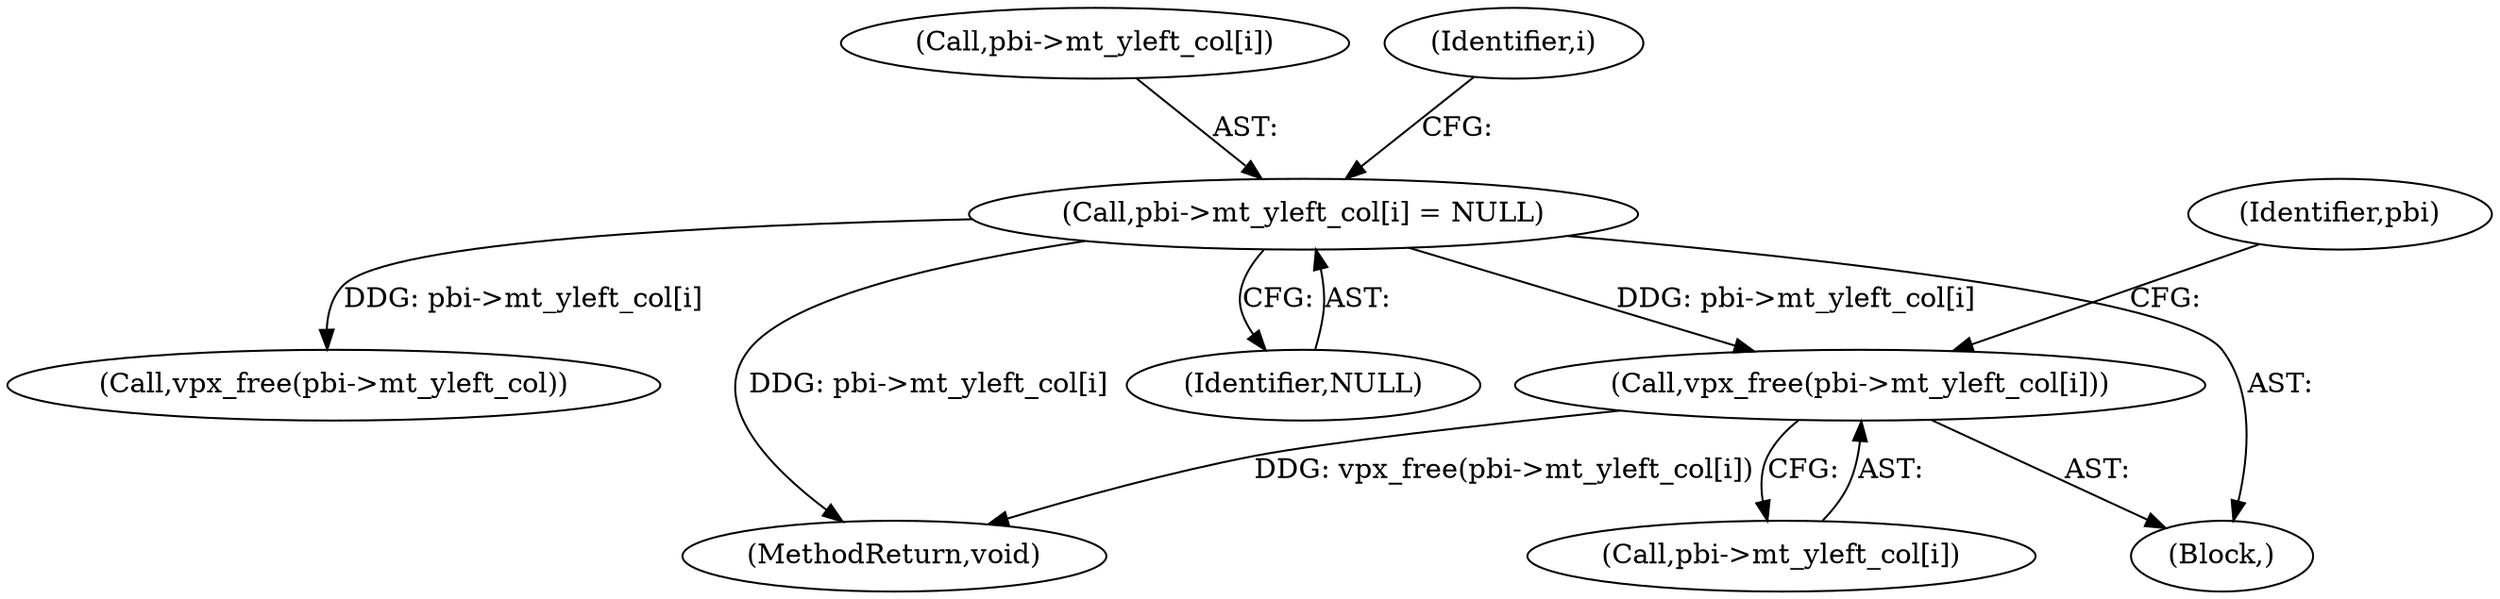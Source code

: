 digraph "0_Android_6886e8e0a9db2dbad723dc37a548233e004b33bc_3@API" {
"1000242" [label="(Call,vpx_free(pbi->mt_yleft_col[i]))"];
"1000248" [label="(Call,pbi->mt_yleft_col[i] = NULL)"];
"1000249" [label="(Call,pbi->mt_yleft_col[i])"];
"1000242" [label="(Call,vpx_free(pbi->mt_yleft_col[i]))"];
"1000240" [label="(Identifier,i)"];
"1000248" [label="(Call,pbi->mt_yleft_col[i] = NULL)"];
"1000243" [label="(Call,pbi->mt_yleft_col[i])"];
"1000251" [label="(Identifier,pbi)"];
"1000255" [label="(Call,vpx_free(pbi->mt_yleft_col))"];
"1000241" [label="(Block,)"];
"1000338" [label="(MethodReturn,void)"];
"1000254" [label="(Identifier,NULL)"];
"1000242" -> "1000241"  [label="AST: "];
"1000242" -> "1000243"  [label="CFG: "];
"1000243" -> "1000242"  [label="AST: "];
"1000251" -> "1000242"  [label="CFG: "];
"1000242" -> "1000338"  [label="DDG: vpx_free(pbi->mt_yleft_col[i])"];
"1000248" -> "1000242"  [label="DDG: pbi->mt_yleft_col[i]"];
"1000248" -> "1000241"  [label="AST: "];
"1000248" -> "1000254"  [label="CFG: "];
"1000249" -> "1000248"  [label="AST: "];
"1000254" -> "1000248"  [label="AST: "];
"1000240" -> "1000248"  [label="CFG: "];
"1000248" -> "1000338"  [label="DDG: pbi->mt_yleft_col[i]"];
"1000248" -> "1000255"  [label="DDG: pbi->mt_yleft_col[i]"];
}
